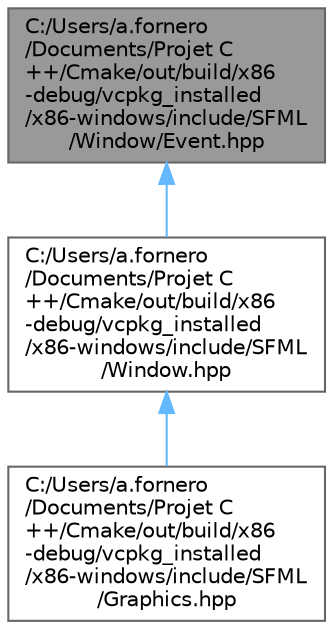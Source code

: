 digraph "C:/Users/a.fornero/Documents/Projet C++/Cmake/out/build/x86-debug/vcpkg_installed/x86-windows/include/SFML/Window/Event.hpp"
{
 // LATEX_PDF_SIZE
  bgcolor="transparent";
  edge [fontname=Helvetica,fontsize=10,labelfontname=Helvetica,labelfontsize=10];
  node [fontname=Helvetica,fontsize=10,shape=box,height=0.2,width=0.4];
  Node1 [id="Node000001",label="C:/Users/a.fornero\l/Documents/Projet C\l++/Cmake/out/build/x86\l-debug/vcpkg_installed\l/x86-windows/include/SFML\l/Window/Event.hpp",height=0.2,width=0.4,color="gray40", fillcolor="grey60", style="filled", fontcolor="black",tooltip=" "];
  Node1 -> Node2 [id="edge1_Node000001_Node000002",dir="back",color="steelblue1",style="solid",tooltip=" "];
  Node2 [id="Node000002",label="C:/Users/a.fornero\l/Documents/Projet C\l++/Cmake/out/build/x86\l-debug/vcpkg_installed\l/x86-windows/include/SFML\l/Window.hpp",height=0.2,width=0.4,color="grey40", fillcolor="white", style="filled",URL="$_window_8hpp.html",tooltip=" "];
  Node2 -> Node3 [id="edge2_Node000002_Node000003",dir="back",color="steelblue1",style="solid",tooltip=" "];
  Node3 [id="Node000003",label="C:/Users/a.fornero\l/Documents/Projet C\l++/Cmake/out/build/x86\l-debug/vcpkg_installed\l/x86-windows/include/SFML\l/Graphics.hpp",height=0.2,width=0.4,color="grey40", fillcolor="white", style="filled",URL="$_graphics_8hpp.html",tooltip=" "];
}
